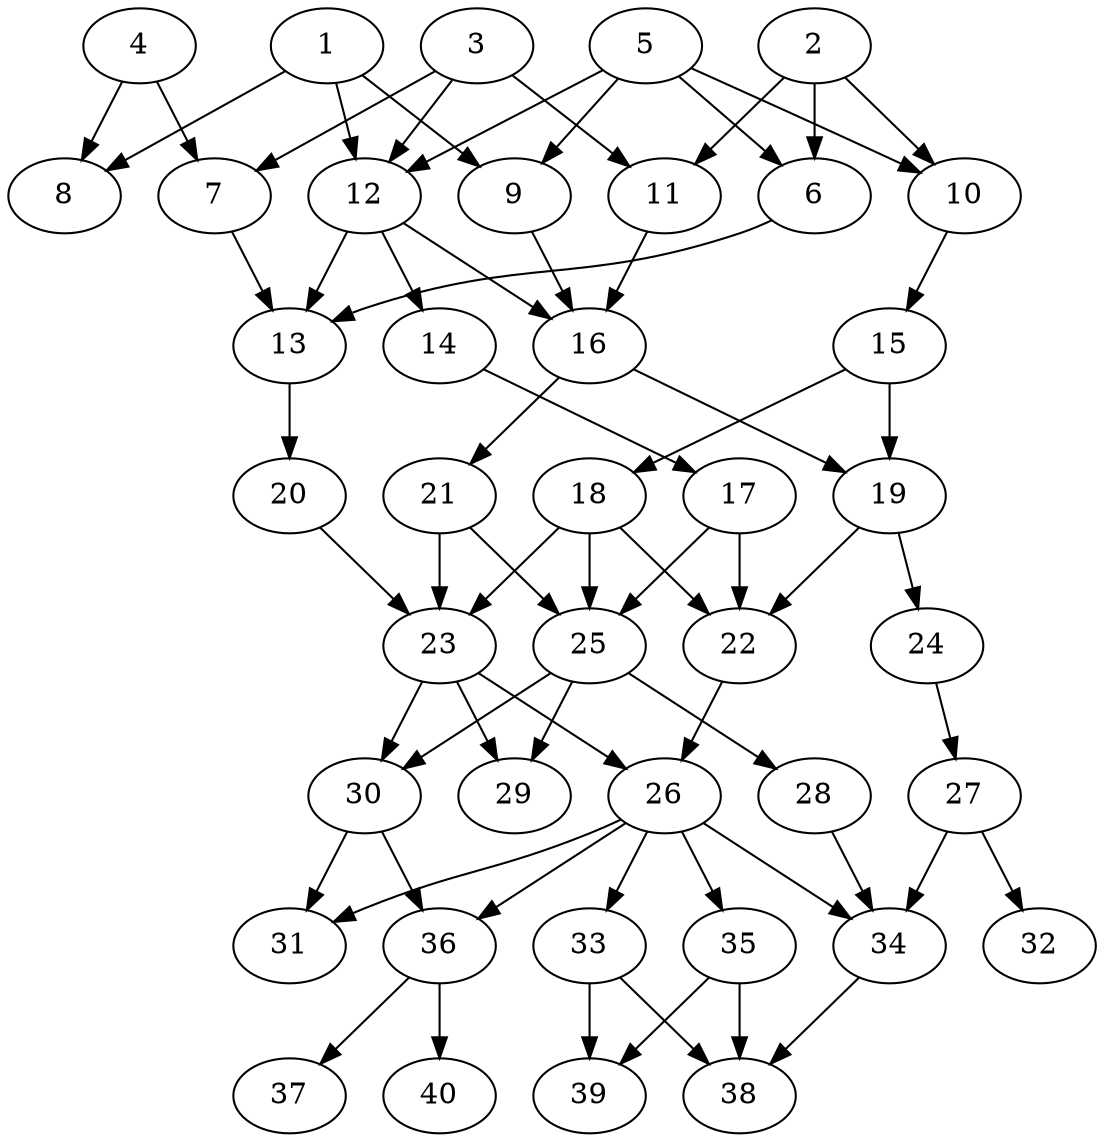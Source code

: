 // DAG automatically generated by daggen at Thu Oct  3 14:06:50 2019
// ./daggen --dot -n 40 --ccr 0.4 --fat 0.5 --regular 0.7 --density 0.6 --mindata 5242880 --maxdata 52428800 
digraph G {
  1 [size="17492480", alpha="0.00", expect_size="6996992"] 
  1 -> 8 [size ="6996992"]
  1 -> 9 [size ="6996992"]
  1 -> 12 [size ="6996992"]
  2 [size="106165760", alpha="0.07", expect_size="42466304"] 
  2 -> 6 [size ="42466304"]
  2 -> 10 [size ="42466304"]
  2 -> 11 [size ="42466304"]
  3 [size="16665600", alpha="0.02", expect_size="6666240"] 
  3 -> 7 [size ="6666240"]
  3 -> 11 [size ="6666240"]
  3 -> 12 [size ="6666240"]
  4 [size="67863040", alpha="0.05", expect_size="27145216"] 
  4 -> 7 [size ="27145216"]
  4 -> 8 [size ="27145216"]
  5 [size="85025280", alpha="0.11", expect_size="34010112"] 
  5 -> 6 [size ="34010112"]
  5 -> 9 [size ="34010112"]
  5 -> 10 [size ="34010112"]
  5 -> 12 [size ="34010112"]
  6 [size="41402880", alpha="0.05", expect_size="16561152"] 
  6 -> 13 [size ="16561152"]
  7 [size="70433280", alpha="0.18", expect_size="28173312"] 
  7 -> 13 [size ="28173312"]
  8 [size="22092800", alpha="0.05", expect_size="8837120"] 
  9 [size="14208000", alpha="0.15", expect_size="5683200"] 
  9 -> 16 [size ="5683200"]
  10 [size="14307840", alpha="0.09", expect_size="5723136"] 
  10 -> 15 [size ="5723136"]
  11 [size="87170560", alpha="0.03", expect_size="34868224"] 
  11 -> 16 [size ="34868224"]
  12 [size="88890880", alpha="0.16", expect_size="35556352"] 
  12 -> 13 [size ="35556352"]
  12 -> 14 [size ="35556352"]
  12 -> 16 [size ="35556352"]
  13 [size="129845760", alpha="0.02", expect_size="51938304"] 
  13 -> 20 [size ="51938304"]
  14 [size="20994560", alpha="0.16", expect_size="8397824"] 
  14 -> 17 [size ="8397824"]
  15 [size="53283840", alpha="0.05", expect_size="21313536"] 
  15 -> 18 [size ="21313536"]
  15 -> 19 [size ="21313536"]
  16 [size="115796480", alpha="0.07", expect_size="46318592"] 
  16 -> 19 [size ="46318592"]
  16 -> 21 [size ="46318592"]
  17 [size="25530880", alpha="0.04", expect_size="10212352"] 
  17 -> 22 [size ="10212352"]
  17 -> 25 [size ="10212352"]
  18 [size="13844480", alpha="0.10", expect_size="5537792"] 
  18 -> 22 [size ="5537792"]
  18 -> 23 [size ="5537792"]
  18 -> 25 [size ="5537792"]
  19 [size="45235200", alpha="0.19", expect_size="18094080"] 
  19 -> 22 [size ="18094080"]
  19 -> 24 [size ="18094080"]
  20 [size="17472000", alpha="0.15", expect_size="6988800"] 
  20 -> 23 [size ="6988800"]
  21 [size="68469760", alpha="0.12", expect_size="27387904"] 
  21 -> 23 [size ="27387904"]
  21 -> 25 [size ="27387904"]
  22 [size="88381440", alpha="0.04", expect_size="35352576"] 
  22 -> 26 [size ="35352576"]
  23 [size="62743040", alpha="0.18", expect_size="25097216"] 
  23 -> 26 [size ="25097216"]
  23 -> 29 [size ="25097216"]
  23 -> 30 [size ="25097216"]
  24 [size="73003520", alpha="0.00", expect_size="29201408"] 
  24 -> 27 [size ="29201408"]
  25 [size="46758400", alpha="0.15", expect_size="18703360"] 
  25 -> 28 [size ="18703360"]
  25 -> 29 [size ="18703360"]
  25 -> 30 [size ="18703360"]
  26 [size="75619840", alpha="0.14", expect_size="30247936"] 
  26 -> 31 [size ="30247936"]
  26 -> 33 [size ="30247936"]
  26 -> 34 [size ="30247936"]
  26 -> 35 [size ="30247936"]
  26 -> 36 [size ="30247936"]
  27 [size="115975680", alpha="0.03", expect_size="46390272"] 
  27 -> 32 [size ="46390272"]
  27 -> 34 [size ="46390272"]
  28 [size="19880960", alpha="0.14", expect_size="7952384"] 
  28 -> 34 [size ="7952384"]
  29 [size="78988800", alpha="0.05", expect_size="31595520"] 
  30 [size="73164800", alpha="0.16", expect_size="29265920"] 
  30 -> 31 [size ="29265920"]
  30 -> 36 [size ="29265920"]
  31 [size="44113920", alpha="0.20", expect_size="17645568"] 
  32 [size="114191360", alpha="0.16", expect_size="45676544"] 
  33 [size="22561280", alpha="0.13", expect_size="9024512"] 
  33 -> 38 [size ="9024512"]
  33 -> 39 [size ="9024512"]
  34 [size="126679040", alpha="0.10", expect_size="50671616"] 
  34 -> 38 [size ="50671616"]
  35 [size="127406080", alpha="0.15", expect_size="50962432"] 
  35 -> 38 [size ="50962432"]
  35 -> 39 [size ="50962432"]
  36 [size="96660480", alpha="0.16", expect_size="38664192"] 
  36 -> 37 [size ="38664192"]
  36 -> 40 [size ="38664192"]
  37 [size="62740480", alpha="0.00", expect_size="25096192"] 
  38 [size="82974720", alpha="0.05", expect_size="33189888"] 
  39 [size="48381440", alpha="0.14", expect_size="19352576"] 
  40 [size="78031360", alpha="0.04", expect_size="31212544"] 
}
